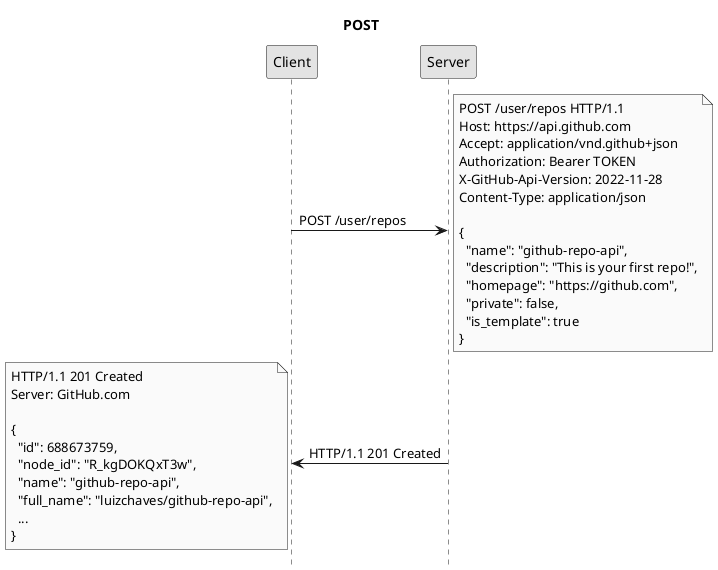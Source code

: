 @startuml
title POST
hide footbox
skinparam monochrome true

Client -> Server: POST /user/repos
note right: POST /user/repos HTTP/1.1\nHost: https://api.github.com\nAccept: application/vnd.github+json\nAuthorization: Bearer TOKEN\nX-GitHub-Api-Version: 2022-11-28\nContent-Type: application/json\n\n{\n  "name": "github-repo-api",\n  "description": "This is your first repo!",\n  "homepage": "https://github.com",\n  "private": false,\n  "is_template": true\n}
Server -> Client: HTTP/1.1 201 Created
note left: HTTP/1.1 201 Created\nServer: GitHub.com\n\n{\n  "id": 688673759,\n  "node_id": "R_kgDOKQxT3w",\n  "name": "github-repo-api",\n  "full_name": "luizchaves/github-repo-api",\n  ...\n}
@enduml
